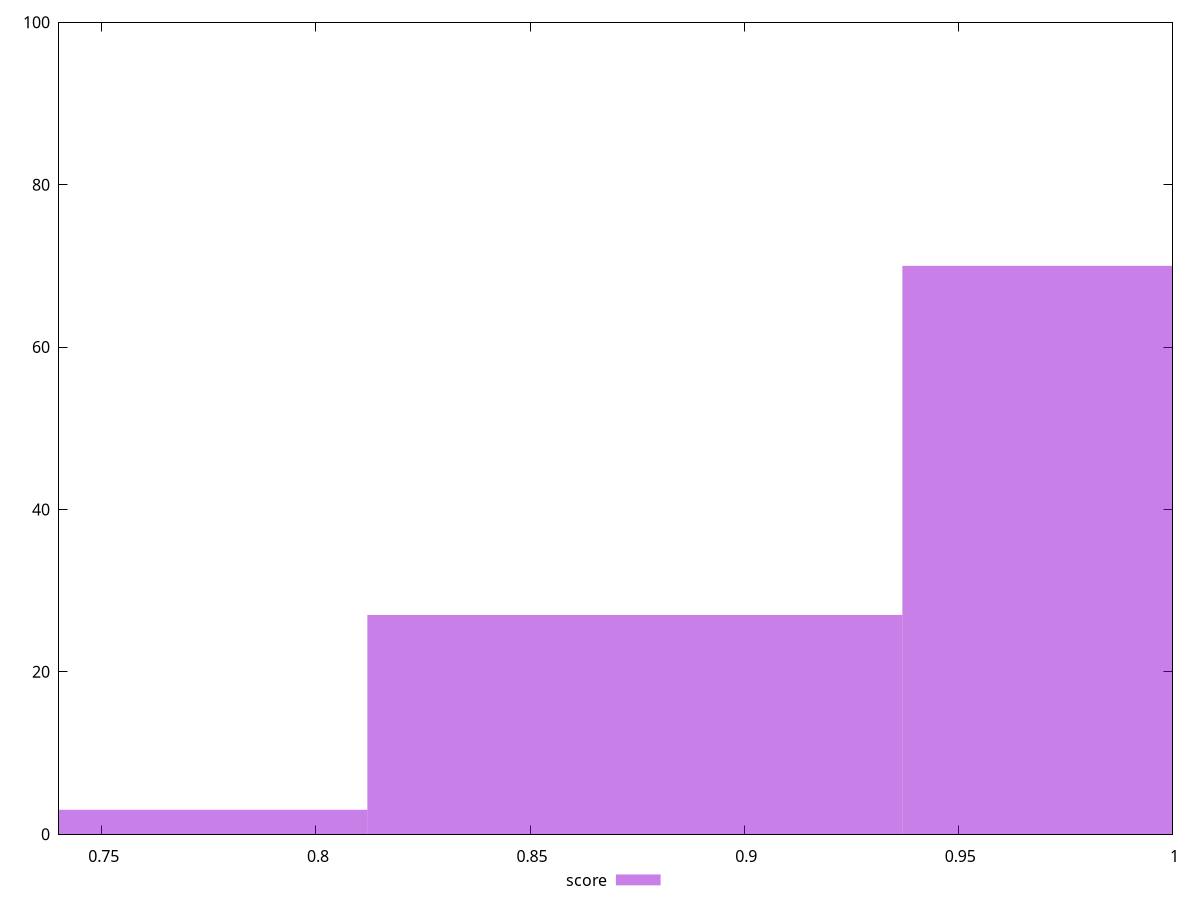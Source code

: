 reset

$score <<EOF
0.9993852151651924 70
0.8744620632695433 27
0.7495389113738943 3
EOF

set key outside below
set boxwidth 0.12492315189564905
set xrange [0.74:1]
set yrange [0:100]
set trange [0:100]
set style fill transparent solid 0.5 noborder
set terminal svg size 640, 490 enhanced background rgb 'white'
set output "report_00013_2021-02-09T12-04-24.940Z/unminified-javascript/samples/pages/score/histogram.svg"

plot $score title "score" with boxes

reset

